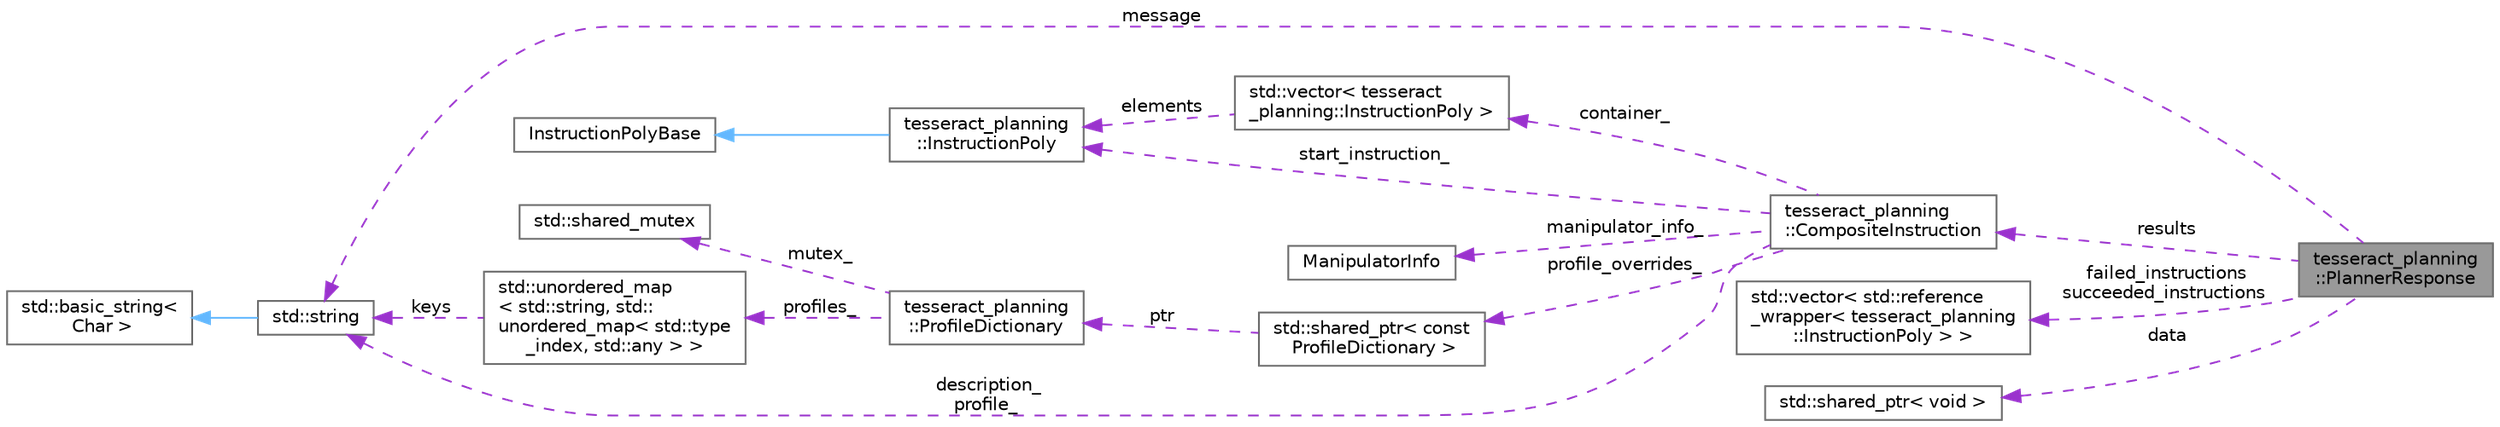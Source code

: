 digraph "tesseract_planning::PlannerResponse"
{
 // LATEX_PDF_SIZE
  bgcolor="transparent";
  edge [fontname=Helvetica,fontsize=10,labelfontname=Helvetica,labelfontsize=10];
  node [fontname=Helvetica,fontsize=10,shape=box,height=0.2,width=0.4];
  rankdir="LR";
  Node1 [label="tesseract_planning\l::PlannerResponse",height=0.2,width=0.4,color="gray40", fillcolor="grey60", style="filled", fontcolor="black",tooltip=" "];
  Node2 -> Node1 [dir="back",color="darkorchid3",style="dashed",label=" results" ];
  Node2 [label="tesseract_planning\l::CompositeInstruction",height=0.2,width=0.4,color="gray40", fillcolor="white", style="filled",URL="$d0/d76/classtesseract__planning_1_1CompositeInstruction.html",tooltip=" "];
  Node3 -> Node2 [dir="back",color="darkorchid3",style="dashed",label=" container_" ];
  Node3 [label="std::vector\< tesseract\l_planning::InstructionPoly \>",height=0.2,width=0.4,color="gray40", fillcolor="white", style="filled",tooltip=" "];
  Node4 -> Node3 [dir="back",color="darkorchid3",style="dashed",label=" elements" ];
  Node4 [label="tesseract_planning\l::InstructionPoly",height=0.2,width=0.4,color="gray40", fillcolor="white", style="filled",URL="$d2/d8b/structtesseract__planning_1_1InstructionPoly.html",tooltip=" "];
  Node5 -> Node4 [dir="back",color="steelblue1",style="solid"];
  Node5 [label="InstructionPolyBase",height=0.2,width=0.4,color="gray40", fillcolor="white", style="filled",tooltip=" "];
  Node6 -> Node2 [dir="back",color="darkorchid3",style="dashed",label=" description_\nprofile_" ];
  Node6 [label="std::string",height=0.2,width=0.4,color="gray40", fillcolor="white", style="filled",tooltip=" "];
  Node7 -> Node6 [dir="back",color="steelblue1",style="solid"];
  Node7 [label="std::basic_string\<\l Char \>",height=0.2,width=0.4,color="gray40", fillcolor="white", style="filled",tooltip=" "];
  Node8 -> Node2 [dir="back",color="darkorchid3",style="dashed",label=" manipulator_info_" ];
  Node8 [label="ManipulatorInfo",height=0.2,width=0.4,color="gray40", fillcolor="white", style="filled",tooltip=" "];
  Node9 -> Node2 [dir="back",color="darkorchid3",style="dashed",label=" profile_overrides_" ];
  Node9 [label="std::shared_ptr\< const\l ProfileDictionary \>",height=0.2,width=0.4,color="gray40", fillcolor="white", style="filled",tooltip=" "];
  Node10 -> Node9 [dir="back",color="darkorchid3",style="dashed",label=" ptr" ];
  Node10 [label="tesseract_planning\l::ProfileDictionary",height=0.2,width=0.4,color="gray40", fillcolor="white", style="filled",URL="$d5/d9d/classtesseract__planning_1_1ProfileDictionary.html",tooltip="This class is used to store profiles for motion planning and process planning."];
  Node11 -> Node10 [dir="back",color="darkorchid3",style="dashed",label=" profiles_" ];
  Node11 [label="std::unordered_map\l\< std::string, std::\lunordered_map\< std::type\l_index, std::any \> \>",height=0.2,width=0.4,color="gray40", fillcolor="white", style="filled",tooltip=" "];
  Node6 -> Node11 [dir="back",color="darkorchid3",style="dashed",label=" keys" ];
  Node12 -> Node10 [dir="back",color="darkorchid3",style="dashed",label=" mutex_" ];
  Node12 [label="std::shared_mutex",height=0.2,width=0.4,color="gray40", fillcolor="white", style="filled",tooltip=" "];
  Node4 -> Node2 [dir="back",color="darkorchid3",style="dashed",label=" start_instruction_" ];
  Node6 -> Node1 [dir="back",color="darkorchid3",style="dashed",label=" message" ];
  Node13 -> Node1 [dir="back",color="darkorchid3",style="dashed",label=" failed_instructions\nsucceeded_instructions" ];
  Node13 [label="std::vector\< std::reference\l_wrapper\< tesseract_planning\l::InstructionPoly \> \>",height=0.2,width=0.4,color="gray40", fillcolor="white", style="filled",tooltip=" "];
  Node14 -> Node1 [dir="back",color="darkorchid3",style="dashed",label=" data" ];
  Node14 [label="std::shared_ptr\< void \>",height=0.2,width=0.4,color="gray40", fillcolor="white", style="filled",tooltip=" "];
}
